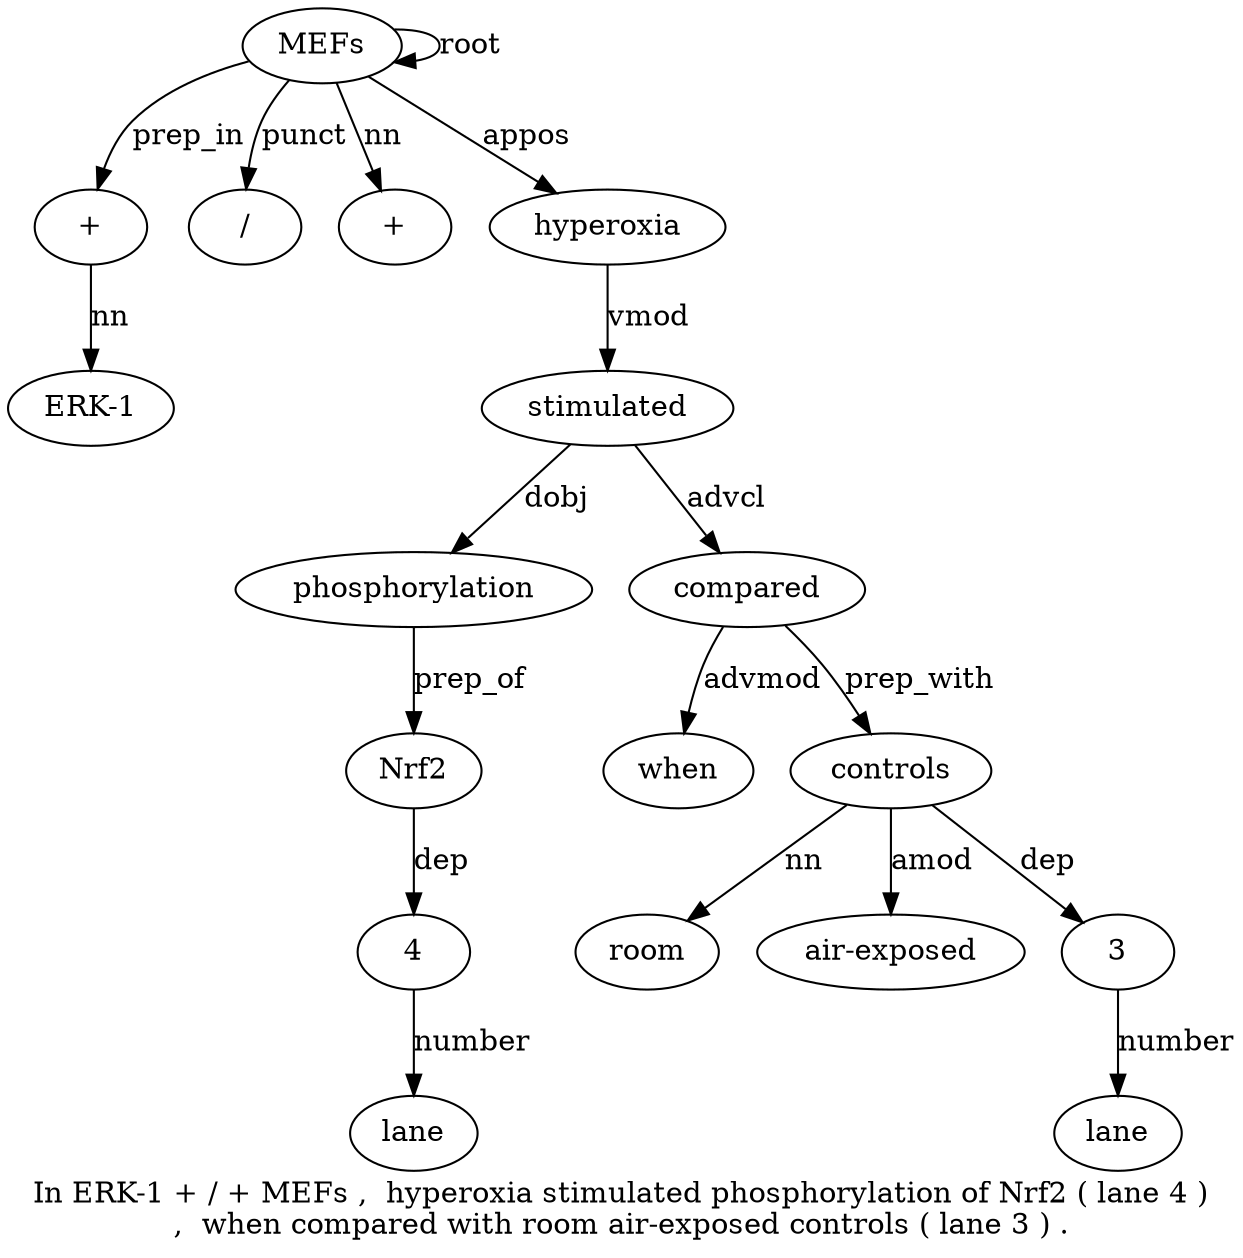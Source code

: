 digraph "In ERK-1 + / + MEFs ,  hyperoxia stimulated phosphorylation of Nrf2 ( lane 4 ) ,  when compared with room air-exposed controls ( lane 3 ) ." {
label="In ERK-1 + / + MEFs ,  hyperoxia stimulated phosphorylation of Nrf2 ( lane 4 )
,  when compared with room air-exposed controls ( lane 3 ) .";
"+3" [style=filled, fillcolor=white, label="+"];
"ERK-12" [style=filled, fillcolor=white, label="ERK-1"];
"+3" -> "ERK-12"  [label=nn];
MEFs6 [style=filled, fillcolor=white, label=MEFs];
MEFs6 -> "+3"  [label=prep_in];
"/4" [style=filled, fillcolor=white, label="/"];
MEFs6 -> "/4"  [label=punct];
"+5" [style=filled, fillcolor=white, label="+"];
MEFs6 -> "+5"  [label=nn];
MEFs6 -> MEFs6  [label=root];
hyperoxia8 [style=filled, fillcolor=white, label=hyperoxia];
MEFs6 -> hyperoxia8  [label=appos];
stimulated9 [style=filled, fillcolor=white, label=stimulated];
hyperoxia8 -> stimulated9  [label=vmod];
phosphorylation10 [style=filled, fillcolor=white, label=phosphorylation];
stimulated9 -> phosphorylation10  [label=dobj];
Nrf21 [style=filled, fillcolor=white, label=Nrf2];
phosphorylation10 -> Nrf21  [label=prep_of];
415 [style=filled, fillcolor=white, label=4];
lane14 [style=filled, fillcolor=white, label=lane];
415 -> lane14  [label=number];
Nrf21 -> 415  [label=dep];
compared19 [style=filled, fillcolor=white, label=compared];
when18 [style=filled, fillcolor=white, label=when];
compared19 -> when18  [label=advmod];
stimulated9 -> compared19  [label=advcl];
controls23 [style=filled, fillcolor=white, label=controls];
room21 [style=filled, fillcolor=white, label=room];
controls23 -> room21  [label=nn];
"air-exposed22" [style=filled, fillcolor=white, label="air-exposed"];
controls23 -> "air-exposed22"  [label=amod];
compared19 -> controls23  [label=prep_with];
326 [style=filled, fillcolor=white, label=3];
lane25 [style=filled, fillcolor=white, label=lane];
326 -> lane25  [label=number];
controls23 -> 326  [label=dep];
}

